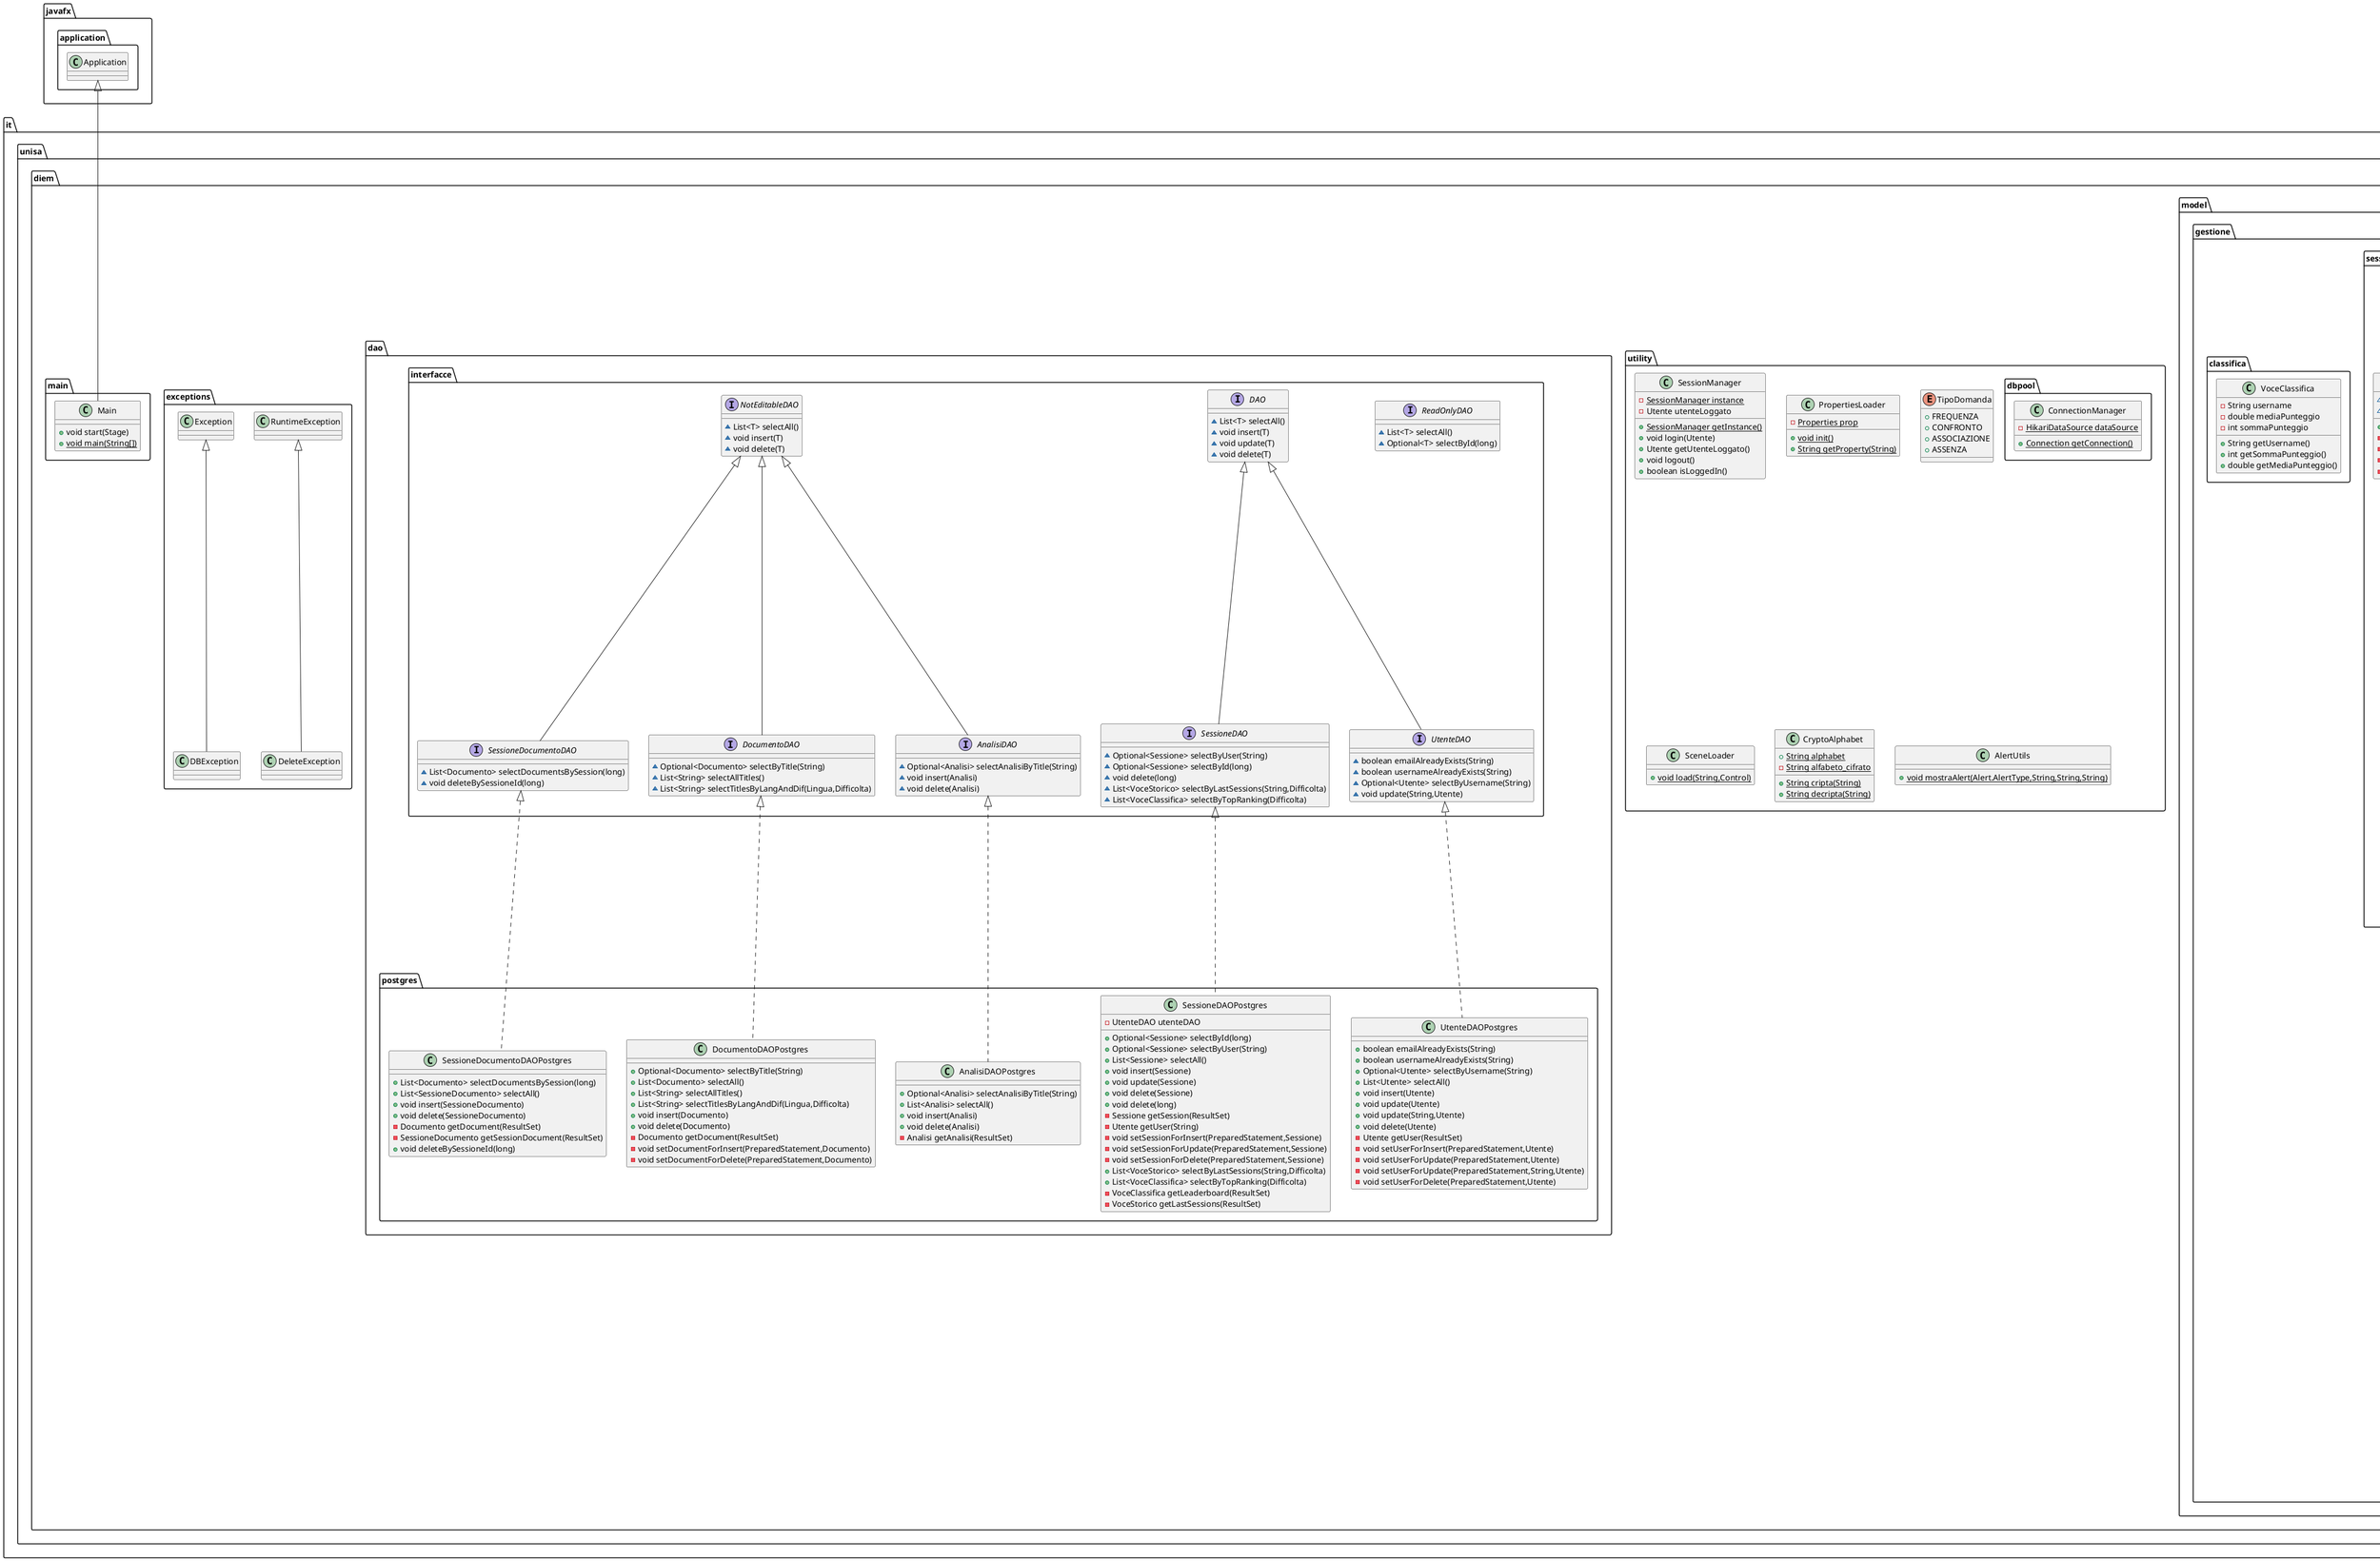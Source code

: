 @startuml
enum it.unisa.diem.model.gestione.utenti.Ruolo {
+  USER
+  ADMIN
}

class it.unisa.diem.model.gestione.utenti.SicurezzaPassword {
- {static} int ITERATION_COUNT
- {static} int KEY_LENGTH
+ {static} String hashPassword(String,byte[])
+ {static} byte[] generaSalt()
+ {static} boolean verificaPassword(String,String,byte[])
}


class it.unisa.diem.model.gestione.sessione.DomandaFactory {
~ List<Domanda> listaDomande
~ List<Analisi> listaAnalisi
+ List<Domanda> generaDomande(Difficolta)
- Domanda generaDomandaFrequenza()
- Domanda generaDomandaConfronto()
- Domanda generaDomandaAssociazione()
- Domanda generaDomandaAssenza()
}


class it.unisa.diem.utility.SessionManager {
- {static} SessionManager instance
- Utente utenteLoggato
+ {static} SessionManager getInstance()
+ void login(Utente)
+ Utente getUtenteLoggato()
+ void logout()
+ boolean isLoggedIn()
}


class it.unisa.diem.utility.dbpool.ConnectionManager {
- {static} HikariDataSource dataSource
+ {static} Connection getConnection()
}


interface it.unisa.diem.dao.interfacce.ReadOnlyDAO {
~ List<T> selectAll()
~ Optional<T> selectById(long)
}

interface it.unisa.diem.dao.interfacce.DAO {
~ List<T> selectAll()
~ void insert(T)
~ void update(T)
~ void delete(T)
}

interface it.unisa.diem.dao.interfacce.SessioneDAO {
~ Optional<Sessione> selectByUser(String)
~ Optional<Sessione> selectById(long)
~ void delete(long)
~ List<VoceStorico> selectByLastSessions(String,Difficolta)
~ List<VoceClassifica> selectByTopRanking(Difficolta)
}

class it.unisa.diem.dao.postgres.SessioneDAOPostgres {
- UtenteDAO utenteDAO
+ Optional<Sessione> selectById(long)
+ Optional<Sessione> selectByUser(String)
+ List<Sessione> selectAll()
+ void insert(Sessione)
+ void update(Sessione)
+ void delete(Sessione)
+ void delete(long)
- Sessione getSession(ResultSet)
- Utente getUser(String)
- void setSessionForInsert(PreparedStatement,Sessione)
- void setSessionForUpdate(PreparedStatement,Sessione)
- void setSessionForDelete(PreparedStatement,Sessione)
+ List<VoceStorico> selectByLastSessions(String,Difficolta)
+ List<VoceClassifica> selectByTopRanking(Difficolta)
- VoceClassifica getLeaderboard(ResultSet)
- VoceStorico getLastSessions(ResultSet)
}


class it.unisa.diem.exceptions.DeleteException {
}
class it.unisa.diem.main.Main {
+ void start(Stage)
+ {static} void main(String[])
}

interface it.unisa.diem.dao.interfacce.SessioneDocumentoDAO {
~ List<Documento> selectDocumentsBySession(long)
~ void deleteBySessioneId(long)
}

class it.unisa.diem.model.gestione.utenti.Utente {
- String username
- String email
- String hashedPassword
- Ruolo ruolo
- byte[] salt
+ String getUsername()
+ void setUsername(String)
+ void setEmail(String)
+ void setHashedPassword(String)
+ void setRuolo(Ruolo)
+ String getEmail()
+ String getHashedPassword()
+ Ruolo getRuolo()
+ byte[] getSalt()
+ boolean equals(Object)
+ String toString()
}


class it.unisa.diem.model.gestione.analisi.Documento {
- String titolo
- Lingua lingua
- Difficolta difficolta
- String path
- String testoD
+ String getTestoD()
+ String getTitolo()
+ Lingua getLingua()
+ String getPath()
+ void setPath(String)
+ Difficolta getDifficolta()
+ void convertiTxtToBin(File)
+ {static} Documento leggiDocumento(String)
- {static} void getAttributes(String,Documento)
+ void eliminaDocumento()
+ String toString()
}


enum it.unisa.diem.model.gestione.analisi.Difficolta {
+  FACILE
+  INTERMEDIO
+  DIFFICILE
}

interface it.unisa.diem.dao.interfacce.DocumentoDAO {
~ Optional<Documento> selectByTitle(String)
~ List<String> selectAllTitles()
~ List<String> selectTitlesByLangAndDif(Lingua,Difficolta)
}

class it.unisa.diem.dao.postgres.UtenteDAOPostgres {
+ boolean emailAlreadyExists(String)
+ boolean usernameAlreadyExists(String)
+ Optional<Utente> selectByUsername(String)
+ List<Utente> selectAll()
+ void insert(Utente)
+ void update(Utente)
+ void update(String,Utente)
+ void delete(Utente)
- Utente getUser(ResultSet)
- void setUserForInsert(PreparedStatement,Utente)
- void setUserForUpdate(PreparedStatement,Utente)
- void setUserForUpdate(PreparedStatement,String,Utente)
- void setUserForDelete(PreparedStatement,Utente)
}

class it.unisa.diem.utility.PropertiesLoader {
- {static} Properties prop
+ {static} void init()
+ {static} String getProperty(String)
}


enum it.unisa.diem.utility.TipoDomanda {
+  FREQUENZA
+  CONFRONTO
+  ASSOCIAZIONE
+  ASSENZA
}

enum it.unisa.diem.model.gestione.analisi.Lingua {
+  ITA
+  ENG
}

class it.unisa.diem.model.gestione.sessione.Sessione {
- long id
- Utente utente
- LocalDateTime inizio
- LocalDateTime fine
- int punteggio
+ Utente getUtente()
+ LocalDateTime getInizio()
+ long getId()
+ int getPunteggio()
+ LocalDateTime getFine()
+ void setId(long)
+ void setPunteggio(int)
+ void setFine(LocalDateTime)
+ boolean equals(Object)
+ int hashCode()
}


interface it.unisa.diem.dao.interfacce.AnalisiDAO {
~ Optional<Analisi> selectAnalisiByTitle(String)
~ void insert(Analisi)
~ void delete(Analisi)
}

class it.unisa.diem.model.gestione.sessione.GameSession {
- Utente utente
- Lingua lingua
- Difficolta difficolta
- long sessioneId
- List<Analisi> analyses
- List<Domanda> domande
- int currentQuestionIndex
- int score
+ Utente getUtente()
+ Lingua getLingua()
+ Difficolta getDifficolta()
+ List<Analisi> getAnalyses()
+ void setAnalyses(List<Analisi>)
+ List<Domanda> getDomande()
+ void setDomande(List<Domanda>)
+ int getCurrentQuestionIndex()
+ void setCurrentQuestionIndex(int)
+ int getScore()
+ void setScore(int)
+ Domanda getCurrentQuestion()
+ boolean hasNextQuestion()
+ void incrementQuestionIndex()
+ void incrementScore()
+ long getSessioneId()
+ void setSessioneId(long)
}


class it.unisa.diem.utility.SceneLoader {
+ {static} void load(String,Control)
}

class it.unisa.diem.model.gestione.classifica.VoceClassifica {
- String username
- double mediaPunteggio
- int sommaPunteggio
+ String getUsername()
+ int getSommaPunteggio()
+ double getMediaPunteggio()
}


class it.unisa.diem.model.gestione.sessione.SessioneDocumento {
- long idSessione
- String nomeDocumento
+ long getIdSessione()
+ String getNomeDocumento()
+ boolean equals(Object)
+ int hashCode()
}


class it.unisa.diem.model.gestione.sessione.Domanda {
- long id
- Sessione sessione
- int numeroDomanda
- String testoDomanda
- TipoDomanda tipo
- List<String> opzioni
- String rispostaCorretta
- String rispostaUtente
- int tempoLimiteSecondi
+ String getTestoDomanda()
+ TipoDomanda getTipo()
+ List<String> getOpzioni()
+ String getRispostaCorretta()
+ int getTempoLimiteSecondi()
+ boolean verificaRisposta(String)
+ long getId()
+ Sessione getSessione()
+ int getNumeroDomanda()
+ void setId(long)
+ boolean equals(Object)
+ void setSessione(Sessione)
+ void setNumeroDomanda(int)
+ String getRispostaUtente()
+ void setRispostaUtente(String)
+ int hashCode()
}


interface it.unisa.diem.dao.interfacce.UtenteDAO {
~ boolean emailAlreadyExists(String)
~ boolean usernameAlreadyExists(String)
~ Optional<Utente> selectByUsername(String)
~ void update(String,Utente)
}

class it.unisa.diem.model.gestione.analisi.stopword.StopwordITA {
# String[] getArticoli()
# String[] getPreposizioni()
# String[] getPronomi()
# String[] getVerbiAvere()
# String[] getVerbiEssere()
# String[] getConnettiviCongiunzioni()
}

class it.unisa.diem.exceptions.DBException {
}
class it.unisa.diem.dao.postgres.AnalisiDAOPostgres {
+ Optional<Analisi> selectAnalisiByTitle(String)
+ List<Analisi> selectAll()
+ void insert(Analisi)
+ void delete(Analisi)
- Analisi getAnalisi(ResultSet)
}

class it.unisa.diem.utility.CryptoAlphabet {
+ {static} String alphabet
- {static} String alfabeto_cifrato
+ {static} String cripta(String)
+ {static} String decripta(String)
}


class it.unisa.diem.model.gestione.analisi.Analisi {
- Documento documento
- Map<String,Integer> frequenzeTesto
- Lingua linguaAnalisi
- Difficolta difficoltaAnalisi
- String titolo
- StopwordManager stopwordAnalisi
- String pathAnalisi
+ Documento getDocumento()
+ String getTitolo()
+ String getPathAnalisi()
+ Map<String,Integer> getFrequenzeTesto()
- List<String> getWordsDocument()
+ Map<String,Integer> analizza()
+ void caricaAnalisi()
+ {static} Analisi leggiAnalisi(Documento)
- {static} String recuperaAnalisiPath(Documento)
+ void eliminaAnalisi()
+ String toString()
}


abstract class it.unisa.diem.model.gestione.analisi.stopword.StopwordManager {
- Documento documento
# Set<String> parole
+ Documento getDocumento()
+ void aggiungi(String)
+ List<String> getParole()
+ void rimuovi(String)
+ void modifica(String,String)
+ void caricaStopword(boolean,boolean,boolean,boolean,boolean,boolean)
- void aggiungiArray(String[])
# {abstract}String[] getArticoli()
# {abstract}String[] getPreposizioni()
# {abstract}String[] getPronomi()
# {abstract}String[] getVerbiAvere()
# {abstract}String[] getVerbiEssere()
# {abstract}String[] getConnettiviCongiunzioni()
+ String[] getPunteggiatura()
+ void clear()
+ String toString()
}


class it.unisa.diem.dao.postgres.SessioneDocumentoDAOPostgres {
+ List<Documento> selectDocumentsBySession(long)
+ List<SessioneDocumento> selectAll()
+ void insert(SessioneDocumento)
+ void delete(SessioneDocumento)
- Documento getDocument(ResultSet)
- SessioneDocumento getSessionDocument(ResultSet)
+ void deleteBySessioneId(long)
}

class it.unisa.diem.model.gestione.analisi.stopword.StopwordENG {
# String[] getArticoli()
# String[] getPreposizioni()
# String[] getPronomi()
# String[] getVerbiAvere()
# String[] getVerbiEssere()
# String[] getConnettiviCongiunzioni()
}

class it.unisa.diem.utility.AlertUtils {
+ {static} void mostraAlert(Alert.AlertType,String,String,String)
}

interface it.unisa.diem.dao.interfacce.NotEditableDAO {
~ List<T> selectAll()
~ void insert(T)
~ void delete(T)
}

class it.unisa.diem.model.gestione.sessione.VoceStorico {
- LocalDateTime dataFine
- int punteggio
- Lingua lingua
+ LocalDateTime getDataFine()
+ int getPunteggio()
+ Lingua getLingua()
}


class it.unisa.diem.dao.postgres.DocumentoDAOPostgres {
+ Optional<Documento> selectByTitle(String)
+ List<Documento> selectAll()
+ List<String> selectAllTitles()
+ List<String> selectTitlesByLangAndDif(Lingua,Difficolta)
+ void insert(Documento)
+ void delete(Documento)
- Documento getDocument(ResultSet)
- void setDocumentForInsert(PreparedStatement,Documento)
- void setDocumentForDelete(PreparedStatement,Documento)
}



it.unisa.diem.dao.interfacce.DAO <|-- it.unisa.diem.dao.interfacce.SessioneDAO
it.unisa.diem.dao.interfacce.SessioneDAO <|.. it.unisa.diem.dao.postgres.SessioneDAOPostgres
it.unisa.diem.exceptions.RuntimeException <|-- it.unisa.diem.exceptions.DeleteException
javafx.application.Application <|-- it.unisa.diem.main.Main
it.unisa.diem.dao.interfacce.NotEditableDAO <|-- it.unisa.diem.dao.interfacce.SessioneDocumentoDAO
it.unisa.diem.dao.interfacce.NotEditableDAO <|-- it.unisa.diem.dao.interfacce.DocumentoDAO
it.unisa.diem.dao.interfacce.UtenteDAO <|.. it.unisa.diem.dao.postgres.UtenteDAOPostgres
it.unisa.diem.dao.interfacce.NotEditableDAO <|-- it.unisa.diem.dao.interfacce.AnalisiDAO
it.unisa.diem.dao.interfacce.DAO <|-- it.unisa.diem.dao.interfacce.UtenteDAO
it.unisa.diem.model.gestione.analisi.stopword.StopwordManager <|-- it.unisa.diem.model.gestione.analisi.stopword.StopwordITA
it.unisa.diem.exceptions.Exception <|-- it.unisa.diem.exceptions.DBException
it.unisa.diem.dao.interfacce.AnalisiDAO <|.. it.unisa.diem.dao.postgres.AnalisiDAOPostgres
it.unisa.diem.dao.interfacce.SessioneDocumentoDAO <|.. it.unisa.diem.dao.postgres.SessioneDocumentoDAOPostgres
it.unisa.diem.model.gestione.analisi.stopword.StopwordManager <|-- it.unisa.diem.model.gestione.analisi.stopword.StopwordENG
it.unisa.diem.dao.interfacce.DocumentoDAO <|.. it.unisa.diem.dao.postgres.DocumentoDAOPostgres
@enduml